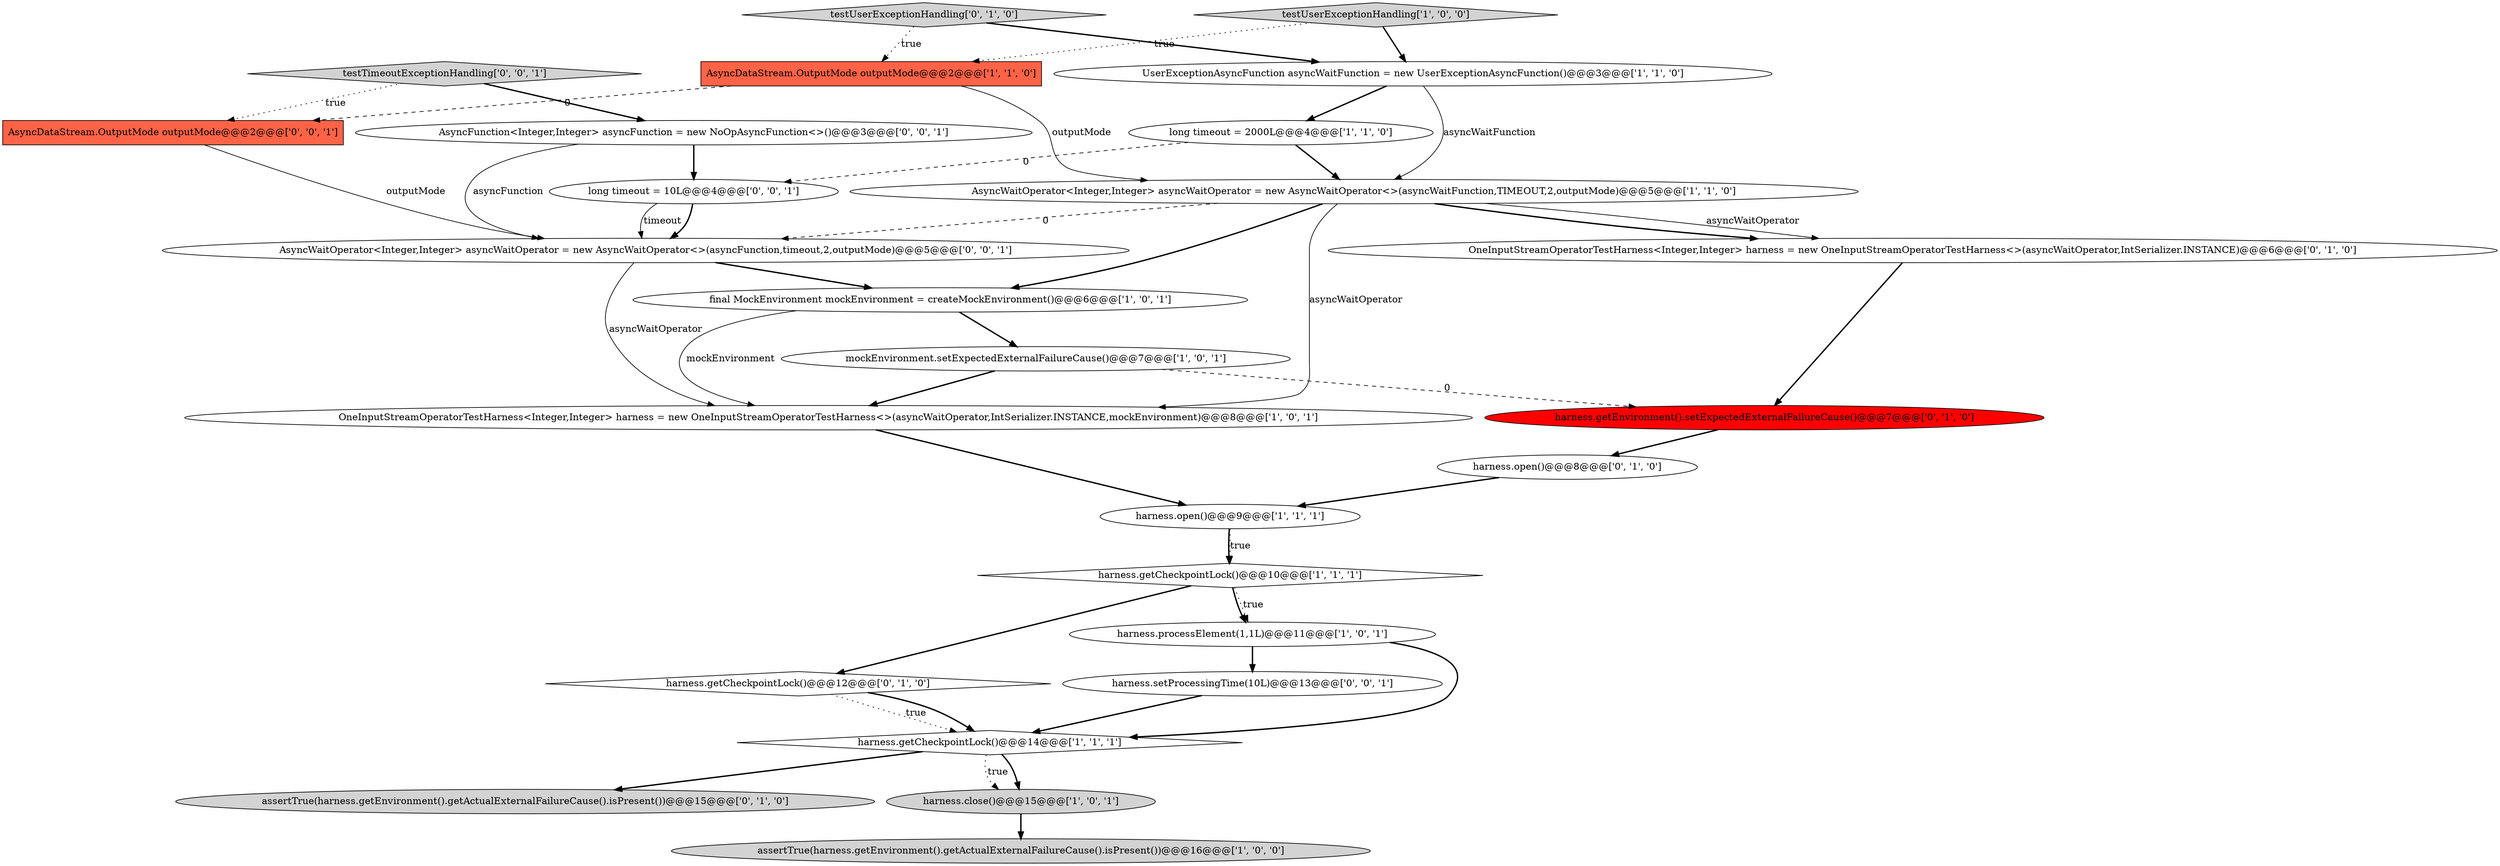 digraph {
2 [style = filled, label = "UserExceptionAsyncFunction asyncWaitFunction = new UserExceptionAsyncFunction()@@@3@@@['1', '1', '0']", fillcolor = white, shape = ellipse image = "AAA0AAABBB1BBB"];
3 [style = filled, label = "OneInputStreamOperatorTestHarness<Integer,Integer> harness = new OneInputStreamOperatorTestHarness<>(asyncWaitOperator,IntSerializer.INSTANCE,mockEnvironment)@@@8@@@['1', '0', '1']", fillcolor = white, shape = ellipse image = "AAA0AAABBB1BBB"];
15 [style = filled, label = "harness.getCheckpointLock()@@@12@@@['0', '1', '0']", fillcolor = white, shape = diamond image = "AAA0AAABBB2BBB"];
16 [style = filled, label = "testUserExceptionHandling['0', '1', '0']", fillcolor = lightgray, shape = diamond image = "AAA0AAABBB2BBB"];
0 [style = filled, label = "harness.getCheckpointLock()@@@10@@@['1', '1', '1']", fillcolor = white, shape = diamond image = "AAA0AAABBB1BBB"];
5 [style = filled, label = "testUserExceptionHandling['1', '0', '0']", fillcolor = lightgray, shape = diamond image = "AAA0AAABBB1BBB"];
6 [style = filled, label = "mockEnvironment.setExpectedExternalFailureCause()@@@7@@@['1', '0', '1']", fillcolor = white, shape = ellipse image = "AAA0AAABBB1BBB"];
13 [style = filled, label = "assertTrue(harness.getEnvironment().getActualExternalFailureCause().isPresent())@@@16@@@['1', '0', '0']", fillcolor = lightgray, shape = ellipse image = "AAA0AAABBB1BBB"];
25 [style = filled, label = "AsyncFunction<Integer,Integer> asyncFunction = new NoOpAsyncFunction<>()@@@3@@@['0', '0', '1']", fillcolor = white, shape = ellipse image = "AAA0AAABBB3BBB"];
21 [style = filled, label = "AsyncDataStream.OutputMode outputMode@@@2@@@['0', '0', '1']", fillcolor = tomato, shape = box image = "AAA0AAABBB3BBB"];
12 [style = filled, label = "harness.getCheckpointLock()@@@14@@@['1', '1', '1']", fillcolor = white, shape = diamond image = "AAA0AAABBB1BBB"];
19 [style = filled, label = "assertTrue(harness.getEnvironment().getActualExternalFailureCause().isPresent())@@@15@@@['0', '1', '0']", fillcolor = lightgray, shape = ellipse image = "AAA0AAABBB2BBB"];
8 [style = filled, label = "long timeout = 2000L@@@4@@@['1', '1', '0']", fillcolor = white, shape = ellipse image = "AAA0AAABBB1BBB"];
10 [style = filled, label = "AsyncDataStream.OutputMode outputMode@@@2@@@['1', '1', '0']", fillcolor = tomato, shape = box image = "AAA0AAABBB1BBB"];
18 [style = filled, label = "OneInputStreamOperatorTestHarness<Integer,Integer> harness = new OneInputStreamOperatorTestHarness<>(asyncWaitOperator,IntSerializer.INSTANCE)@@@6@@@['0', '1', '0']", fillcolor = white, shape = ellipse image = "AAA0AAABBB2BBB"];
1 [style = filled, label = "AsyncWaitOperator<Integer,Integer> asyncWaitOperator = new AsyncWaitOperator<>(asyncWaitFunction,TIMEOUT,2,outputMode)@@@5@@@['1', '1', '0']", fillcolor = white, shape = ellipse image = "AAA0AAABBB1BBB"];
23 [style = filled, label = "AsyncWaitOperator<Integer,Integer> asyncWaitOperator = new AsyncWaitOperator<>(asyncFunction,timeout,2,outputMode)@@@5@@@['0', '0', '1']", fillcolor = white, shape = ellipse image = "AAA0AAABBB3BBB"];
7 [style = filled, label = "harness.close()@@@15@@@['1', '0', '1']", fillcolor = lightgray, shape = ellipse image = "AAA0AAABBB1BBB"];
9 [style = filled, label = "final MockEnvironment mockEnvironment = createMockEnvironment()@@@6@@@['1', '0', '1']", fillcolor = white, shape = ellipse image = "AAA0AAABBB1BBB"];
20 [style = filled, label = "harness.setProcessingTime(10L)@@@13@@@['0', '0', '1']", fillcolor = white, shape = ellipse image = "AAA0AAABBB3BBB"];
17 [style = filled, label = "harness.getEnvironment().setExpectedExternalFailureCause()@@@7@@@['0', '1', '0']", fillcolor = red, shape = ellipse image = "AAA1AAABBB2BBB"];
24 [style = filled, label = "testTimeoutExceptionHandling['0', '0', '1']", fillcolor = lightgray, shape = diamond image = "AAA0AAABBB3BBB"];
4 [style = filled, label = "harness.processElement(1,1L)@@@11@@@['1', '0', '1']", fillcolor = white, shape = ellipse image = "AAA0AAABBB1BBB"];
11 [style = filled, label = "harness.open()@@@9@@@['1', '1', '1']", fillcolor = white, shape = ellipse image = "AAA0AAABBB1BBB"];
22 [style = filled, label = "long timeout = 10L@@@4@@@['0', '0', '1']", fillcolor = white, shape = ellipse image = "AAA0AAABBB3BBB"];
14 [style = filled, label = "harness.open()@@@8@@@['0', '1', '0']", fillcolor = white, shape = ellipse image = "AAA0AAABBB2BBB"];
7->13 [style = bold, label=""];
6->3 [style = bold, label=""];
10->21 [style = dashed, label="0"];
25->22 [style = bold, label=""];
5->10 [style = dotted, label="true"];
1->18 [style = solid, label="asyncWaitOperator"];
25->23 [style = solid, label="asyncFunction"];
0->4 [style = dotted, label="true"];
3->11 [style = bold, label=""];
18->17 [style = bold, label=""];
1->18 [style = bold, label=""];
6->17 [style = dashed, label="0"];
16->2 [style = bold, label=""];
9->3 [style = solid, label="mockEnvironment"];
22->23 [style = bold, label=""];
16->10 [style = dotted, label="true"];
12->7 [style = bold, label=""];
0->15 [style = bold, label=""];
1->9 [style = bold, label=""];
21->23 [style = solid, label="outputMode"];
9->6 [style = bold, label=""];
8->1 [style = bold, label=""];
8->22 [style = dashed, label="0"];
5->2 [style = bold, label=""];
11->0 [style = bold, label=""];
23->3 [style = solid, label="asyncWaitOperator"];
1->3 [style = solid, label="asyncWaitOperator"];
10->1 [style = solid, label="outputMode"];
0->4 [style = bold, label=""];
17->14 [style = bold, label=""];
24->25 [style = bold, label=""];
11->0 [style = dotted, label="true"];
20->12 [style = bold, label=""];
4->20 [style = bold, label=""];
4->12 [style = bold, label=""];
15->12 [style = dotted, label="true"];
15->12 [style = bold, label=""];
22->23 [style = solid, label="timeout"];
12->19 [style = bold, label=""];
12->7 [style = dotted, label="true"];
24->21 [style = dotted, label="true"];
2->1 [style = solid, label="asyncWaitFunction"];
14->11 [style = bold, label=""];
23->9 [style = bold, label=""];
1->23 [style = dashed, label="0"];
2->8 [style = bold, label=""];
}
